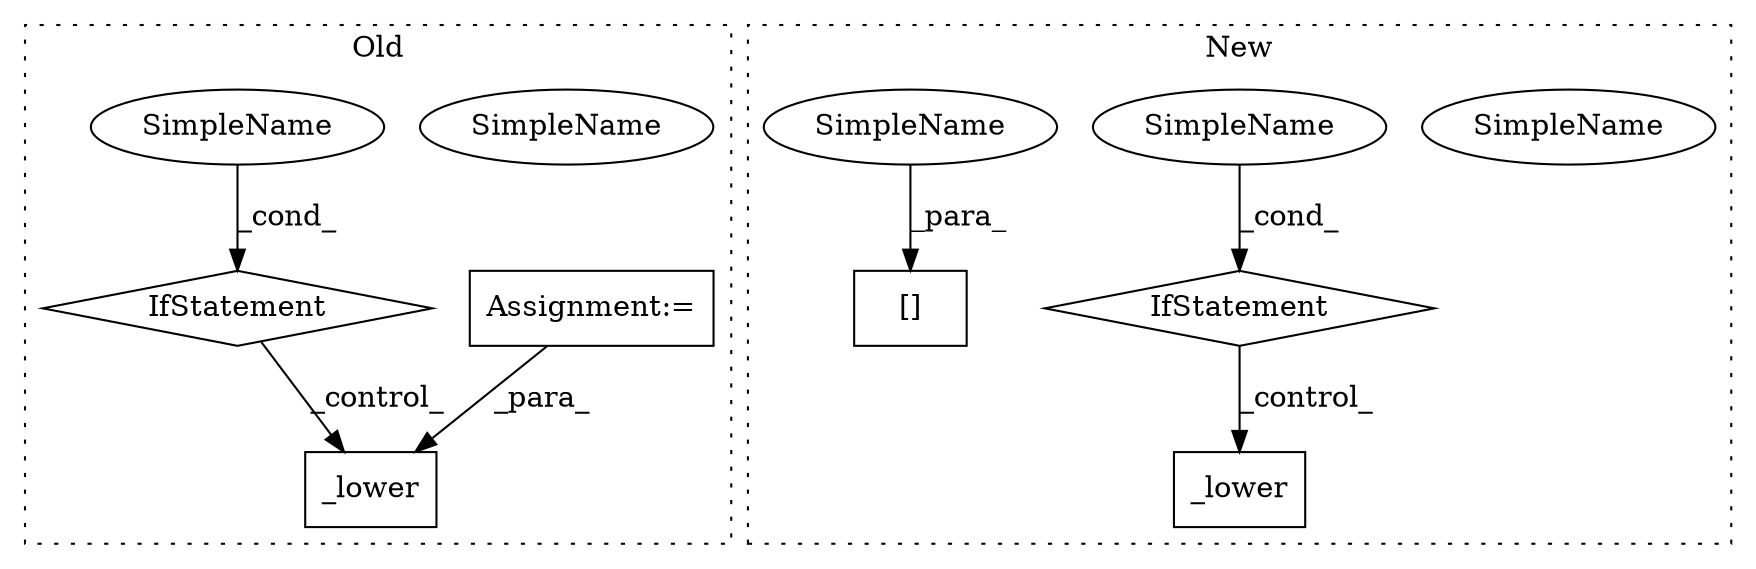 digraph G {
subgraph cluster0 {
1 [label="_lower" a="32" s="9427,9438" l="7,1" shape="box"];
5 [label="SimpleName" a="42" s="9399" l="9" shape="ellipse"];
6 [label="IfStatement" a="25" s="9395,9408" l="4,2" shape="diamond"];
8 [label="Assignment:=" a="7" s="9372" l="1" shape="box"];
9 [label="SimpleName" a="42" s="9399" l="9" shape="ellipse"];
label = "Old";
style="dotted";
}
subgraph cluster1 {
2 [label="IfStatement" a="25" s="9295,9308" l="4,2" shape="diamond"];
3 [label="_lower" a="32" s="9342,9361" l="7,1" shape="box"];
4 [label="SimpleName" a="42" s="9299" l="9" shape="ellipse"];
7 [label="[]" a="2" s="9413,9424" l="10,1" shape="box"];
10 [label="SimpleName" a="42" s="9299" l="9" shape="ellipse"];
11 [label="SimpleName" a="42" s="9423" l="1" shape="ellipse"];
label = "New";
style="dotted";
}
2 -> 3 [label="_control_"];
6 -> 1 [label="_control_"];
8 -> 1 [label="_para_"];
9 -> 6 [label="_cond_"];
10 -> 2 [label="_cond_"];
11 -> 7 [label="_para_"];
}